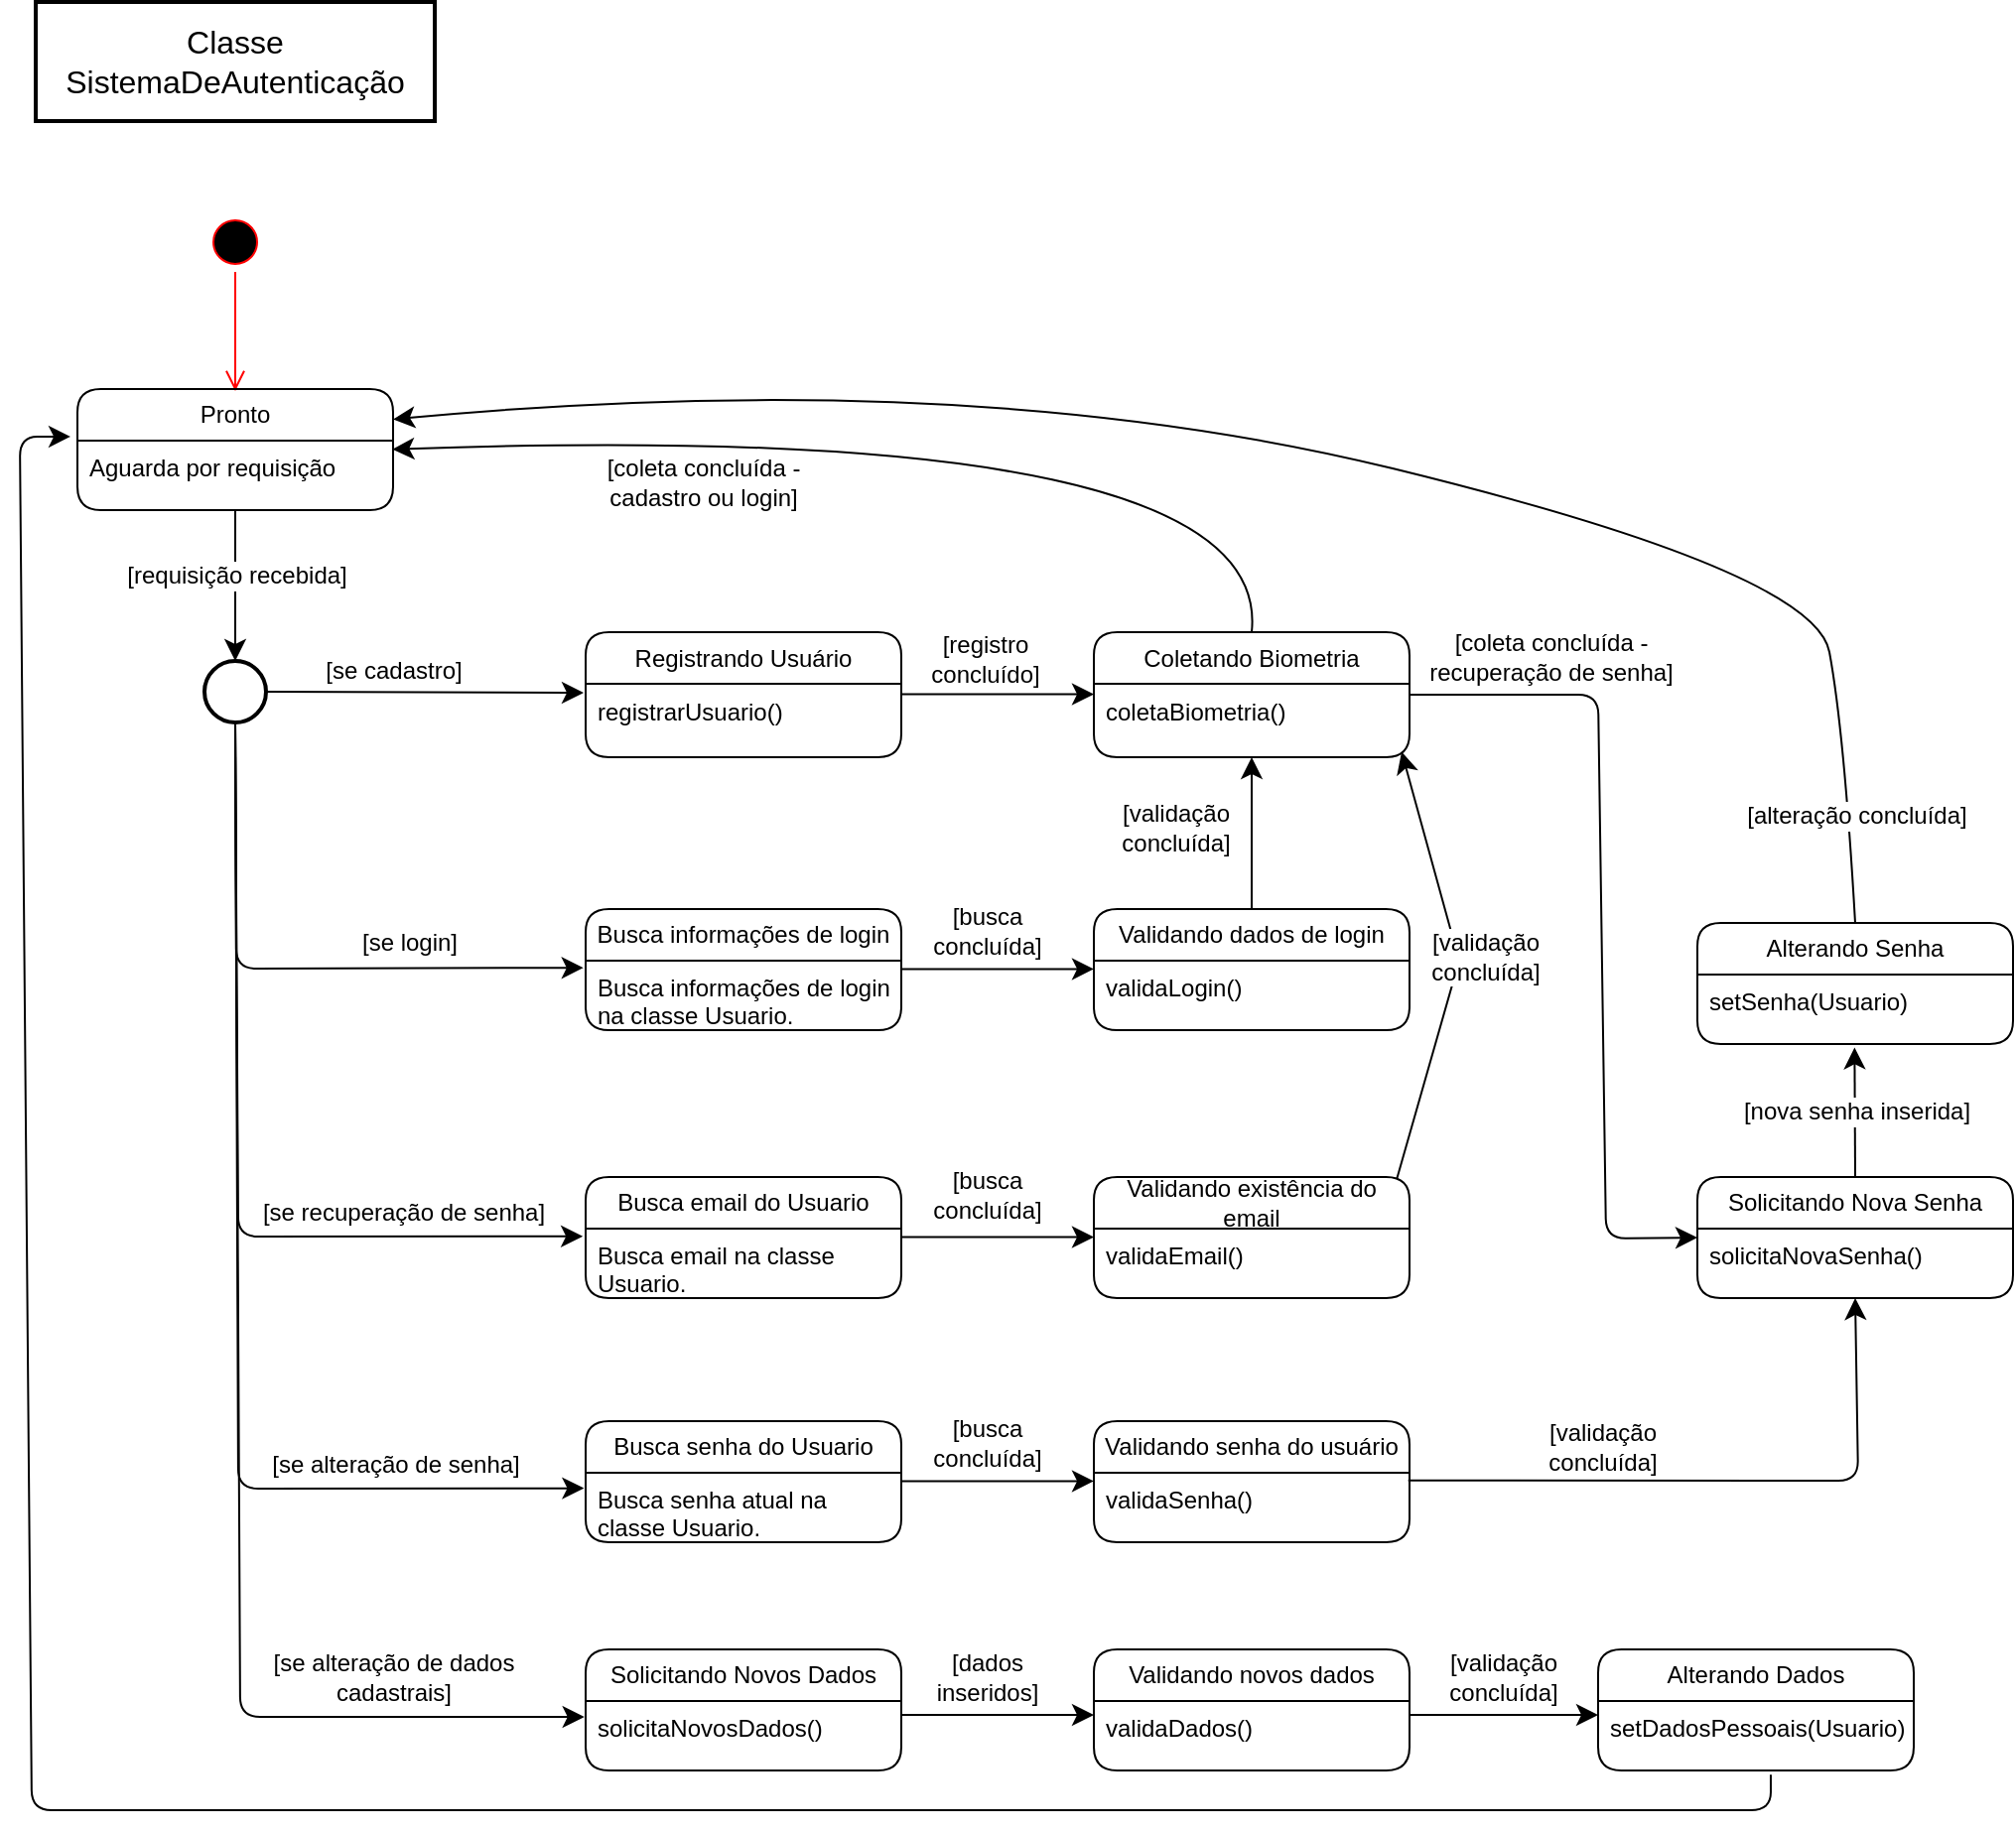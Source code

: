 <mxfile version="24.7.17">
  <diagram name="Page-1" id="gNuTheKCUGw8bozIIzxo">
    <mxGraphModel dx="2449" dy="1601" grid="0" gridSize="10" guides="1" tooltips="1" connect="1" arrows="1" fold="1" page="0" pageScale="1" pageWidth="850" pageHeight="1100" math="0" shadow="0">
      <root>
        <mxCell id="0" />
        <mxCell id="1" parent="0" />
        <mxCell id="5xexktItHSbGTKAqfjjY-1" value="Classe SistemaDeAutenticação" style="rounded=0;whiteSpace=wrap;html=1;strokeWidth=2;fontSize=16;" vertex="1" parent="1">
          <mxGeometry x="-208" y="-55" width="201" height="60" as="geometry" />
        </mxCell>
        <mxCell id="5xexktItHSbGTKAqfjjY-2" value="" style="ellipse;html=1;shape=startState;fillColor=#000000;strokeColor=#ff0000;" vertex="1" parent="1">
          <mxGeometry x="-122.5" y="51" width="30" height="30" as="geometry" />
        </mxCell>
        <mxCell id="5xexktItHSbGTKAqfjjY-3" value="" style="edgeStyle=orthogonalEdgeStyle;html=1;verticalAlign=bottom;endArrow=open;endSize=8;strokeColor=#ff0000;rounded=0;fontSize=12;curved=1;" edge="1" source="5xexktItHSbGTKAqfjjY-2" parent="1">
          <mxGeometry relative="1" as="geometry">
            <mxPoint x="-107.5" y="141" as="targetPoint" />
          </mxGeometry>
        </mxCell>
        <mxCell id="5xexktItHSbGTKAqfjjY-4" value="Registrando Usuário" style="swimlane;fontStyle=0;childLayout=stackLayout;horizontal=1;startSize=26;fillColor=none;horizontalStack=0;resizeParent=1;resizeParentMax=0;resizeLast=0;collapsible=1;marginBottom=0;whiteSpace=wrap;html=1;rounded=1;" vertex="1" parent="1">
          <mxGeometry x="69" y="262.5" width="159" height="63" as="geometry" />
        </mxCell>
        <mxCell id="5xexktItHSbGTKAqfjjY-5" value="registrarUsuario()" style="text;strokeColor=none;fillColor=none;align=left;verticalAlign=top;spacingLeft=4;spacingRight=4;overflow=hidden;rotatable=0;points=[[0,0.5],[1,0.5]];portConstraint=eastwest;whiteSpace=wrap;html=1;" vertex="1" parent="5xexktItHSbGTKAqfjjY-4">
          <mxGeometry y="26" width="159" height="37" as="geometry" />
        </mxCell>
        <mxCell id="5xexktItHSbGTKAqfjjY-47" style="edgeStyle=none;shape=connector;curved=0;rounded=1;orthogonalLoop=1;jettySize=auto;html=1;exitX=1;exitY=0.5;exitDx=0;exitDy=0;entryX=0;entryY=0.5;entryDx=0;entryDy=0;strokeColor=default;align=center;verticalAlign=middle;fontFamily=Helvetica;fontSize=12;fontColor=default;labelBackgroundColor=default;startSize=8;endArrow=classic;endSize=8;" edge="1" parent="1" source="5xexktItHSbGTKAqfjjY-8" target="5xexktItHSbGTKAqfjjY-45">
          <mxGeometry relative="1" as="geometry">
            <Array as="points">
              <mxPoint x="579" y="294" />
              <mxPoint x="583" y="568" />
            </Array>
          </mxGeometry>
        </mxCell>
        <mxCell id="5xexktItHSbGTKAqfjjY-8" value="Coletando Biometria" style="swimlane;fontStyle=0;childLayout=stackLayout;horizontal=1;startSize=26;fillColor=none;horizontalStack=0;resizeParent=1;resizeParentMax=0;resizeLast=0;collapsible=1;marginBottom=0;whiteSpace=wrap;html=1;rounded=1;" vertex="1" parent="1">
          <mxGeometry x="325" y="262.5" width="159" height="63" as="geometry" />
        </mxCell>
        <mxCell id="5xexktItHSbGTKAqfjjY-9" value="coletaBiometria()" style="text;strokeColor=none;fillColor=none;align=left;verticalAlign=top;spacingLeft=4;spacingRight=4;overflow=hidden;rotatable=0;points=[[0,0.5],[1,0.5]];portConstraint=eastwest;whiteSpace=wrap;html=1;" vertex="1" parent="5xexktItHSbGTKAqfjjY-8">
          <mxGeometry y="26" width="159" height="37" as="geometry" />
        </mxCell>
        <mxCell id="5xexktItHSbGTKAqfjjY-10" style="edgeStyle=none;curved=1;rounded=0;orthogonalLoop=1;jettySize=auto;html=1;exitX=1;exitY=0.5;exitDx=0;exitDy=0;entryX=0;entryY=0.5;entryDx=0;entryDy=0;fontSize=12;startSize=8;endSize=8;" edge="1" parent="1">
          <mxGeometry relative="1" as="geometry">
            <mxPoint x="228.0" y="293.76" as="sourcePoint" />
            <mxPoint x="325" y="293.76" as="targetPoint" />
          </mxGeometry>
        </mxCell>
        <mxCell id="5xexktItHSbGTKAqfjjY-20" value="[registro&lt;div&gt;concluído]&lt;/div&gt;" style="edgeLabel;html=1;align=center;verticalAlign=middle;resizable=0;points=[];fontSize=12;" vertex="1" connectable="0" parent="5xexktItHSbGTKAqfjjY-10">
          <mxGeometry x="-0.155" y="1" relative="1" as="geometry">
            <mxPoint x="1" y="-17" as="offset" />
          </mxGeometry>
        </mxCell>
        <mxCell id="5xexktItHSbGTKAqfjjY-11" value="" style="ellipse;whiteSpace=wrap;html=1;aspect=fixed;strokeWidth=2;" vertex="1" parent="1">
          <mxGeometry x="-123" y="277" width="31" height="31" as="geometry" />
        </mxCell>
        <mxCell id="5xexktItHSbGTKAqfjjY-15" style="edgeStyle=none;curved=1;rounded=0;orthogonalLoop=1;jettySize=auto;html=1;exitX=0.5;exitY=1;exitDx=0;exitDy=0;entryX=0.5;entryY=0;entryDx=0;entryDy=0;fontSize=12;startSize=8;endSize=8;" edge="1" parent="1" source="5xexktItHSbGTKAqfjjY-12" target="5xexktItHSbGTKAqfjjY-11">
          <mxGeometry relative="1" as="geometry" />
        </mxCell>
        <mxCell id="5xexktItHSbGTKAqfjjY-16" value="[requisição recebida]" style="edgeLabel;html=1;align=center;verticalAlign=middle;resizable=0;points=[];fontSize=12;" vertex="1" connectable="0" parent="5xexktItHSbGTKAqfjjY-15">
          <mxGeometry x="-0.143" relative="1" as="geometry">
            <mxPoint as="offset" />
          </mxGeometry>
        </mxCell>
        <mxCell id="5xexktItHSbGTKAqfjjY-12" value="Pronto" style="swimlane;fontStyle=0;childLayout=stackLayout;horizontal=1;startSize=26;fillColor=none;horizontalStack=0;resizeParent=1;resizeParentMax=0;resizeLast=0;collapsible=1;marginBottom=0;whiteSpace=wrap;html=1;rounded=1;" vertex="1" parent="1">
          <mxGeometry x="-187" y="140" width="159" height="61" as="geometry" />
        </mxCell>
        <mxCell id="5xexktItHSbGTKAqfjjY-13" value="Aguarda por requisição" style="text;strokeColor=none;fillColor=none;align=left;verticalAlign=top;spacingLeft=4;spacingRight=4;overflow=hidden;rotatable=0;points=[[0,0.5],[1,0.5]];portConstraint=eastwest;whiteSpace=wrap;html=1;" vertex="1" parent="5xexktItHSbGTKAqfjjY-12">
          <mxGeometry y="26" width="159" height="35" as="geometry" />
        </mxCell>
        <mxCell id="5xexktItHSbGTKAqfjjY-17" style="edgeStyle=none;curved=1;rounded=0;orthogonalLoop=1;jettySize=auto;html=1;exitX=1;exitY=0.5;exitDx=0;exitDy=0;fontSize=12;startSize=8;endSize=8;" edge="1" parent="1" source="5xexktItHSbGTKAqfjjY-11">
          <mxGeometry relative="1" as="geometry">
            <mxPoint x="68" y="293" as="targetPoint" />
          </mxGeometry>
        </mxCell>
        <mxCell id="5xexktItHSbGTKAqfjjY-18" value="[se cadastro]" style="edgeLabel;html=1;align=center;verticalAlign=middle;resizable=0;points=[];fontSize=12;" vertex="1" connectable="0" parent="5xexktItHSbGTKAqfjjY-17">
          <mxGeometry x="-0.278" relative="1" as="geometry">
            <mxPoint x="6" y="-11" as="offset" />
          </mxGeometry>
        </mxCell>
        <mxCell id="5xexktItHSbGTKAqfjjY-19" style="edgeStyle=none;curved=1;rounded=0;orthogonalLoop=1;jettySize=auto;html=1;exitX=0.5;exitY=0;exitDx=0;exitDy=0;entryX=0.998;entryY=0.124;entryDx=0;entryDy=0;entryPerimeter=0;fontSize=12;startSize=8;endSize=8;" edge="1" parent="1" source="5xexktItHSbGTKAqfjjY-8" target="5xexktItHSbGTKAqfjjY-13">
          <mxGeometry relative="1" as="geometry">
            <Array as="points">
              <mxPoint x="416" y="155" />
            </Array>
          </mxGeometry>
        </mxCell>
        <mxCell id="5xexktItHSbGTKAqfjjY-22" value="[coleta concluída -&lt;div&gt;cadastro ou login]&lt;/div&gt;" style="edgeLabel;html=1;align=center;verticalAlign=middle;resizable=0;points=[];fontSize=12;" vertex="1" connectable="0" parent="5xexktItHSbGTKAqfjjY-19">
          <mxGeometry x="0.333" y="4" relative="1" as="geometry">
            <mxPoint x="-28" y="19" as="offset" />
          </mxGeometry>
        </mxCell>
        <mxCell id="5xexktItHSbGTKAqfjjY-23" value="Busca informações de login" style="swimlane;fontStyle=0;childLayout=stackLayout;horizontal=1;startSize=26;fillColor=none;horizontalStack=0;resizeParent=1;resizeParentMax=0;resizeLast=0;collapsible=1;marginBottom=0;whiteSpace=wrap;html=1;rounded=1;" vertex="1" parent="1">
          <mxGeometry x="69" y="402" width="159" height="61" as="geometry" />
        </mxCell>
        <mxCell id="5xexktItHSbGTKAqfjjY-24" value="Busca informações de login&lt;div&gt;na classe Usuario.&lt;/div&gt;" style="text;strokeColor=none;fillColor=none;align=left;verticalAlign=top;spacingLeft=4;spacingRight=4;overflow=hidden;rotatable=0;points=[[0,0.5],[1,0.5]];portConstraint=eastwest;whiteSpace=wrap;html=1;" vertex="1" parent="5xexktItHSbGTKAqfjjY-23">
          <mxGeometry y="26" width="159" height="35" as="geometry" />
        </mxCell>
        <mxCell id="5xexktItHSbGTKAqfjjY-25" style="edgeStyle=none;curved=0;rounded=1;orthogonalLoop=1;jettySize=auto;html=1;exitX=0.5;exitY=1;exitDx=0;exitDy=0;entryX=-0.007;entryY=0.102;entryDx=0;entryDy=0;entryPerimeter=0;fontSize=12;startSize=8;endSize=8;" edge="1" parent="1" source="5xexktItHSbGTKAqfjjY-11" target="5xexktItHSbGTKAqfjjY-24">
          <mxGeometry relative="1" as="geometry">
            <Array as="points">
              <mxPoint x="-107" y="432" />
            </Array>
          </mxGeometry>
        </mxCell>
        <mxCell id="5xexktItHSbGTKAqfjjY-26" value="[se login]" style="edgeLabel;html=1;align=center;verticalAlign=middle;resizable=0;points=[];fontSize=12;" vertex="1" connectable="0" parent="1">
          <mxGeometry x="-20.003" y="418.999" as="geometry" />
        </mxCell>
        <mxCell id="5xexktItHSbGTKAqfjjY-31" style="edgeStyle=none;shape=connector;curved=0;rounded=1;orthogonalLoop=1;jettySize=auto;html=1;exitX=0.5;exitY=0;exitDx=0;exitDy=0;entryX=0.5;entryY=1;entryDx=0;entryDy=0;strokeColor=default;align=center;verticalAlign=middle;fontFamily=Helvetica;fontSize=12;fontColor=default;labelBackgroundColor=default;startSize=8;endArrow=classic;endSize=8;" edge="1" parent="1" source="5xexktItHSbGTKAqfjjY-28" target="5xexktItHSbGTKAqfjjY-8">
          <mxGeometry relative="1" as="geometry" />
        </mxCell>
        <mxCell id="5xexktItHSbGTKAqfjjY-28" value="Validando dados de login" style="swimlane;fontStyle=0;childLayout=stackLayout;horizontal=1;startSize=26;fillColor=none;horizontalStack=0;resizeParent=1;resizeParentMax=0;resizeLast=0;collapsible=1;marginBottom=0;whiteSpace=wrap;html=1;rounded=1;" vertex="1" parent="1">
          <mxGeometry x="325" y="402" width="159" height="61" as="geometry" />
        </mxCell>
        <mxCell id="5xexktItHSbGTKAqfjjY-29" value="validaLogin()" style="text;strokeColor=none;fillColor=none;align=left;verticalAlign=top;spacingLeft=4;spacingRight=4;overflow=hidden;rotatable=0;points=[[0,0.5],[1,0.5]];portConstraint=eastwest;whiteSpace=wrap;html=1;" vertex="1" parent="5xexktItHSbGTKAqfjjY-28">
          <mxGeometry y="26" width="159" height="35" as="geometry" />
        </mxCell>
        <mxCell id="5xexktItHSbGTKAqfjjY-30" style="edgeStyle=none;shape=connector;curved=0;rounded=1;orthogonalLoop=1;jettySize=auto;html=1;exitX=1;exitY=0.5;exitDx=0;exitDy=0;entryX=0;entryY=0.5;entryDx=0;entryDy=0;strokeColor=default;align=center;verticalAlign=middle;fontFamily=Helvetica;fontSize=12;fontColor=default;labelBackgroundColor=default;startSize=8;endArrow=classic;endSize=8;" edge="1" parent="1">
          <mxGeometry relative="1" as="geometry">
            <mxPoint x="228" y="432.21" as="sourcePoint" />
            <mxPoint x="325" y="432.21" as="targetPoint" />
          </mxGeometry>
        </mxCell>
        <mxCell id="5xexktItHSbGTKAqfjjY-32" value="Busca email do Usuario" style="swimlane;fontStyle=0;childLayout=stackLayout;horizontal=1;startSize=26;fillColor=none;horizontalStack=0;resizeParent=1;resizeParentMax=0;resizeLast=0;collapsible=1;marginBottom=0;whiteSpace=wrap;html=1;rounded=1;" vertex="1" parent="1">
          <mxGeometry x="69" y="537" width="159" height="61" as="geometry" />
        </mxCell>
        <mxCell id="5xexktItHSbGTKAqfjjY-33" value="Busca email&amp;nbsp;&lt;span style=&quot;background-color: initial;&quot;&gt;na classe Usuario.&lt;/span&gt;" style="text;strokeColor=none;fillColor=none;align=left;verticalAlign=top;spacingLeft=4;spacingRight=4;overflow=hidden;rotatable=0;points=[[0,0.5],[1,0.5]];portConstraint=eastwest;whiteSpace=wrap;html=1;" vertex="1" parent="5xexktItHSbGTKAqfjjY-32">
          <mxGeometry y="26" width="159" height="35" as="geometry" />
        </mxCell>
        <mxCell id="5xexktItHSbGTKAqfjjY-34" style="edgeStyle=none;shape=connector;curved=0;rounded=1;orthogonalLoop=1;jettySize=auto;html=1;exitX=0.5;exitY=1;exitDx=0;exitDy=0;entryX=-0.009;entryY=0.111;entryDx=0;entryDy=0;entryPerimeter=0;strokeColor=default;align=center;verticalAlign=middle;fontFamily=Helvetica;fontSize=12;fontColor=default;labelBackgroundColor=default;startSize=8;endArrow=classic;endSize=8;" edge="1" parent="1" source="5xexktItHSbGTKAqfjjY-11" target="5xexktItHSbGTKAqfjjY-33">
          <mxGeometry relative="1" as="geometry">
            <Array as="points">
              <mxPoint x="-106" y="567" />
            </Array>
          </mxGeometry>
        </mxCell>
        <mxCell id="5xexktItHSbGTKAqfjjY-35" value="[se recuperação de senha]" style="edgeLabel;html=1;align=center;verticalAlign=middle;resizable=0;points=[];fontSize=12;fontFamily=Helvetica;fontColor=default;labelBackgroundColor=default;" vertex="1" connectable="0" parent="5xexktItHSbGTKAqfjjY-34">
          <mxGeometry x="0.585" y="1" relative="1" as="geometry">
            <mxPoint x="-1" y="-11" as="offset" />
          </mxGeometry>
        </mxCell>
        <mxCell id="5xexktItHSbGTKAqfjjY-36" value="Validando existência do email" style="swimlane;fontStyle=0;childLayout=stackLayout;horizontal=1;startSize=26;fillColor=none;horizontalStack=0;resizeParent=1;resizeParentMax=0;resizeLast=0;collapsible=1;marginBottom=0;whiteSpace=wrap;html=1;rounded=1;" vertex="1" parent="1">
          <mxGeometry x="325" y="537" width="159" height="61" as="geometry" />
        </mxCell>
        <mxCell id="5xexktItHSbGTKAqfjjY-37" value="validaEmail()" style="text;strokeColor=none;fillColor=none;align=left;verticalAlign=top;spacingLeft=4;spacingRight=4;overflow=hidden;rotatable=0;points=[[0,0.5],[1,0.5]];portConstraint=eastwest;whiteSpace=wrap;html=1;" vertex="1" parent="5xexktItHSbGTKAqfjjY-36">
          <mxGeometry y="26" width="159" height="35" as="geometry" />
        </mxCell>
        <mxCell id="5xexktItHSbGTKAqfjjY-39" style="edgeStyle=none;shape=connector;curved=0;rounded=1;orthogonalLoop=1;jettySize=auto;html=1;exitX=0.96;exitY=0.014;exitDx=0;exitDy=0;entryX=0.975;entryY=0.926;entryDx=0;entryDy=0;entryPerimeter=0;strokeColor=default;align=center;verticalAlign=middle;fontFamily=Helvetica;fontSize=12;fontColor=default;labelBackgroundColor=default;startSize=8;endArrow=classic;endSize=8;exitPerimeter=0;" edge="1" parent="1" source="5xexktItHSbGTKAqfjjY-36" target="5xexktItHSbGTKAqfjjY-9">
          <mxGeometry relative="1" as="geometry">
            <Array as="points">
              <mxPoint x="509" y="428" />
            </Array>
          </mxGeometry>
        </mxCell>
        <mxCell id="5xexktItHSbGTKAqfjjY-40" value="[busca&lt;div&gt;concluída]&lt;/div&gt;" style="edgeLabel;html=1;align=center;verticalAlign=middle;resizable=0;points=[];fontSize=12;" vertex="1" connectable="0" parent="1">
          <mxGeometry x="271.002" y="413.0" as="geometry" />
        </mxCell>
        <mxCell id="5xexktItHSbGTKAqfjjY-41" value="[validação&lt;div&gt;concluída]&lt;/div&gt;" style="edgeLabel;html=1;align=center;verticalAlign=middle;resizable=0;points=[];fontSize=12;" vertex="1" connectable="0" parent="1">
          <mxGeometry x="366.002" y="361.0" as="geometry" />
        </mxCell>
        <mxCell id="5xexktItHSbGTKAqfjjY-42" value="[validação&lt;div&gt;concluída]&lt;/div&gt;" style="edgeLabel;html=1;align=center;verticalAlign=middle;resizable=0;points=[];fontSize=12;" vertex="1" connectable="0" parent="1">
          <mxGeometry x="522.002" y="426.0" as="geometry" />
        </mxCell>
        <mxCell id="5xexktItHSbGTKAqfjjY-43" style="edgeStyle=none;shape=connector;curved=0;rounded=1;orthogonalLoop=1;jettySize=auto;html=1;exitX=1;exitY=0.5;exitDx=0;exitDy=0;entryX=0;entryY=0.5;entryDx=0;entryDy=0;strokeColor=default;align=center;verticalAlign=middle;fontFamily=Helvetica;fontSize=12;fontColor=default;labelBackgroundColor=default;startSize=8;endArrow=classic;endSize=8;" edge="1" parent="1">
          <mxGeometry relative="1" as="geometry">
            <mxPoint x="228.0" y="567.26" as="sourcePoint" />
            <mxPoint x="325" y="567.26" as="targetPoint" />
          </mxGeometry>
        </mxCell>
        <mxCell id="5xexktItHSbGTKAqfjjY-44" value="[busca&lt;div&gt;concluída]&lt;/div&gt;" style="edgeLabel;html=1;align=center;verticalAlign=middle;resizable=0;points=[];fontSize=12;" vertex="1" connectable="0" parent="1">
          <mxGeometry x="271.002" y="546.0" as="geometry" />
        </mxCell>
        <mxCell id="5xexktItHSbGTKAqfjjY-45" value="Solicitando Nova Senha" style="swimlane;fontStyle=0;childLayout=stackLayout;horizontal=1;startSize=26;fillColor=none;horizontalStack=0;resizeParent=1;resizeParentMax=0;resizeLast=0;collapsible=1;marginBottom=0;whiteSpace=wrap;html=1;rounded=1;" vertex="1" parent="1">
          <mxGeometry x="629" y="537" width="159" height="61" as="geometry" />
        </mxCell>
        <mxCell id="5xexktItHSbGTKAqfjjY-46" value="solicitaNovaSenha()" style="text;strokeColor=none;fillColor=none;align=left;verticalAlign=top;spacingLeft=4;spacingRight=4;overflow=hidden;rotatable=0;points=[[0,0.5],[1,0.5]];portConstraint=eastwest;whiteSpace=wrap;html=1;" vertex="1" parent="5xexktItHSbGTKAqfjjY-45">
          <mxGeometry y="26" width="159" height="35" as="geometry" />
        </mxCell>
        <mxCell id="5xexktItHSbGTKAqfjjY-51" value="[coleta concluída -&lt;div&gt;recuperação de senha]&lt;/div&gt;" style="edgeLabel;html=1;align=center;verticalAlign=middle;resizable=0;points=[];fontSize=12;" vertex="1" connectable="0" parent="1">
          <mxGeometry x="554.995" y="275.005" as="geometry" />
        </mxCell>
        <mxCell id="5xexktItHSbGTKAqfjjY-57" style="edgeStyle=none;shape=connector;curved=1;rounded=0;orthogonalLoop=1;jettySize=auto;html=1;exitX=0.5;exitY=0;exitDx=0;exitDy=0;entryX=1;entryY=0.25;entryDx=0;entryDy=0;strokeColor=default;align=center;verticalAlign=middle;fontFamily=Helvetica;fontSize=12;fontColor=default;labelBackgroundColor=default;startSize=8;endArrow=classic;endSize=8;" edge="1" parent="1" source="5xexktItHSbGTKAqfjjY-52" target="5xexktItHSbGTKAqfjjY-12">
          <mxGeometry relative="1" as="geometry">
            <Array as="points">
              <mxPoint x="703" y="313" />
              <mxPoint x="688" y="232" />
              <mxPoint x="263" y="128" />
            </Array>
          </mxGeometry>
        </mxCell>
        <mxCell id="5xexktItHSbGTKAqfjjY-58" value="[alteração concluída]" style="edgeLabel;html=1;align=center;verticalAlign=middle;resizable=0;points=[];fontSize=12;fontFamily=Helvetica;fontColor=default;labelBackgroundColor=default;" vertex="1" connectable="0" parent="5xexktItHSbGTKAqfjjY-57">
          <mxGeometry x="-0.881" y="1" relative="1" as="geometry">
            <mxPoint x="4" as="offset" />
          </mxGeometry>
        </mxCell>
        <mxCell id="5xexktItHSbGTKAqfjjY-52" value="Alterando Senha" style="swimlane;fontStyle=0;childLayout=stackLayout;horizontal=1;startSize=26;fillColor=none;horizontalStack=0;resizeParent=1;resizeParentMax=0;resizeLast=0;collapsible=1;marginBottom=0;whiteSpace=wrap;html=1;rounded=1;" vertex="1" parent="1">
          <mxGeometry x="629" y="409" width="159" height="61" as="geometry" />
        </mxCell>
        <mxCell id="5xexktItHSbGTKAqfjjY-53" value="setSenha(Usuario)" style="text;strokeColor=none;fillColor=none;align=left;verticalAlign=top;spacingLeft=4;spacingRight=4;overflow=hidden;rotatable=0;points=[[0,0.5],[1,0.5]];portConstraint=eastwest;whiteSpace=wrap;html=1;" vertex="1" parent="5xexktItHSbGTKAqfjjY-52">
          <mxGeometry y="26" width="159" height="35" as="geometry" />
        </mxCell>
        <mxCell id="5xexktItHSbGTKAqfjjY-54" style="edgeStyle=none;shape=connector;curved=0;rounded=1;orthogonalLoop=1;jettySize=auto;html=1;exitX=0.5;exitY=0;exitDx=0;exitDy=0;entryX=0.498;entryY=1.049;entryDx=0;entryDy=0;entryPerimeter=0;strokeColor=default;align=center;verticalAlign=middle;fontFamily=Helvetica;fontSize=12;fontColor=default;labelBackgroundColor=default;startSize=8;endArrow=classic;endSize=8;" edge="1" parent="1" source="5xexktItHSbGTKAqfjjY-45" target="5xexktItHSbGTKAqfjjY-53">
          <mxGeometry relative="1" as="geometry" />
        </mxCell>
        <mxCell id="5xexktItHSbGTKAqfjjY-55" value="[nova senha inserida]" style="edgeLabel;html=1;align=center;verticalAlign=middle;resizable=0;points=[];fontSize=12;fontFamily=Helvetica;fontColor=default;labelBackgroundColor=default;" vertex="1" connectable="0" parent="5xexktItHSbGTKAqfjjY-54">
          <mxGeometry x="0.028" relative="1" as="geometry">
            <mxPoint as="offset" />
          </mxGeometry>
        </mxCell>
        <mxCell id="5xexktItHSbGTKAqfjjY-59" value="Busca senha do Usuario" style="swimlane;fontStyle=0;childLayout=stackLayout;horizontal=1;startSize=26;fillColor=none;horizontalStack=0;resizeParent=1;resizeParentMax=0;resizeLast=0;collapsible=1;marginBottom=0;whiteSpace=wrap;html=1;rounded=1;" vertex="1" parent="1">
          <mxGeometry x="69" y="660" width="159" height="61" as="geometry" />
        </mxCell>
        <mxCell id="5xexktItHSbGTKAqfjjY-60" value="Busca senha atual&amp;nbsp;&lt;span style=&quot;background-color: initial;&quot;&gt;na classe Usuario.&lt;/span&gt;" style="text;strokeColor=none;fillColor=none;align=left;verticalAlign=top;spacingLeft=4;spacingRight=4;overflow=hidden;rotatable=0;points=[[0,0.5],[1,0.5]];portConstraint=eastwest;whiteSpace=wrap;html=1;" vertex="1" parent="5xexktItHSbGTKAqfjjY-59">
          <mxGeometry y="26" width="159" height="35" as="geometry" />
        </mxCell>
        <mxCell id="5xexktItHSbGTKAqfjjY-61" style="edgeStyle=none;shape=connector;curved=0;rounded=1;orthogonalLoop=1;jettySize=auto;html=1;exitX=0.5;exitY=1;exitDx=0;exitDy=0;entryX=-0.005;entryY=0.223;entryDx=0;entryDy=0;entryPerimeter=0;strokeColor=default;align=center;verticalAlign=middle;fontFamily=Helvetica;fontSize=12;fontColor=default;labelBackgroundColor=default;startSize=8;endArrow=classic;endSize=8;" edge="1" parent="1" source="5xexktItHSbGTKAqfjjY-11" target="5xexktItHSbGTKAqfjjY-60">
          <mxGeometry relative="1" as="geometry">
            <Array as="points">
              <mxPoint x="-106" y="694" />
            </Array>
          </mxGeometry>
        </mxCell>
        <mxCell id="5xexktItHSbGTKAqfjjY-62" value="[se alteração de senha]" style="edgeLabel;html=1;align=center;verticalAlign=middle;resizable=0;points=[];fontSize=12;fontFamily=Helvetica;fontColor=default;labelBackgroundColor=default;" vertex="1" connectable="0" parent="5xexktItHSbGTKAqfjjY-61">
          <mxGeometry x="0.648" relative="1" as="geometry">
            <mxPoint x="3" y="-12" as="offset" />
          </mxGeometry>
        </mxCell>
        <mxCell id="5xexktItHSbGTKAqfjjY-64" value="Validando senha do usuário" style="swimlane;fontStyle=0;childLayout=stackLayout;horizontal=1;startSize=26;fillColor=none;horizontalStack=0;resizeParent=1;resizeParentMax=0;resizeLast=0;collapsible=1;marginBottom=0;whiteSpace=wrap;html=1;rounded=1;" vertex="1" parent="1">
          <mxGeometry x="325" y="660" width="159" height="61" as="geometry" />
        </mxCell>
        <mxCell id="5xexktItHSbGTKAqfjjY-65" value="validaSenha()" style="text;strokeColor=none;fillColor=none;align=left;verticalAlign=top;spacingLeft=4;spacingRight=4;overflow=hidden;rotatable=0;points=[[0,0.5],[1,0.5]];portConstraint=eastwest;whiteSpace=wrap;html=1;" vertex="1" parent="5xexktItHSbGTKAqfjjY-64">
          <mxGeometry y="26" width="159" height="35" as="geometry" />
        </mxCell>
        <mxCell id="5xexktItHSbGTKAqfjjY-66" style="edgeStyle=none;shape=connector;curved=0;rounded=1;orthogonalLoop=1;jettySize=auto;html=1;exitX=1;exitY=0.5;exitDx=0;exitDy=0;entryX=0;entryY=0.5;entryDx=0;entryDy=0;strokeColor=default;align=center;verticalAlign=middle;fontFamily=Helvetica;fontSize=12;fontColor=default;labelBackgroundColor=default;startSize=8;endArrow=classic;endSize=8;" edge="1" parent="1">
          <mxGeometry relative="1" as="geometry">
            <mxPoint x="228" y="690.21" as="sourcePoint" />
            <mxPoint x="325" y="690.21" as="targetPoint" />
          </mxGeometry>
        </mxCell>
        <mxCell id="5xexktItHSbGTKAqfjjY-67" style="edgeStyle=none;shape=connector;curved=0;rounded=1;orthogonalLoop=1;jettySize=auto;html=1;exitX=0.996;exitY=0.11;exitDx=0;exitDy=0;entryX=0.5;entryY=1;entryDx=0;entryDy=0;strokeColor=default;align=center;verticalAlign=middle;fontFamily=Helvetica;fontSize=12;fontColor=default;labelBackgroundColor=default;startSize=8;endArrow=classic;endSize=8;exitPerimeter=0;" edge="1" parent="1" source="5xexktItHSbGTKAqfjjY-65" target="5xexktItHSbGTKAqfjjY-45">
          <mxGeometry relative="1" as="geometry">
            <Array as="points">
              <mxPoint x="710" y="690" />
            </Array>
          </mxGeometry>
        </mxCell>
        <mxCell id="5xexktItHSbGTKAqfjjY-68" value="[validação&lt;div&gt;concluída]&lt;/div&gt;" style="edgeLabel;html=1;align=center;verticalAlign=middle;resizable=0;points=[];fontSize=12;" vertex="1" connectable="0" parent="1">
          <mxGeometry x="581.002" y="673.0" as="geometry" />
        </mxCell>
        <mxCell id="5xexktItHSbGTKAqfjjY-69" value="Solicitando Novos Dados" style="swimlane;fontStyle=0;childLayout=stackLayout;horizontal=1;startSize=26;fillColor=none;horizontalStack=0;resizeParent=1;resizeParentMax=0;resizeLast=0;collapsible=1;marginBottom=0;whiteSpace=wrap;html=1;rounded=1;" vertex="1" parent="1">
          <mxGeometry x="69" y="775" width="159" height="61" as="geometry" />
        </mxCell>
        <mxCell id="5xexktItHSbGTKAqfjjY-70" value="solicitaNovosDados()" style="text;strokeColor=none;fillColor=none;align=left;verticalAlign=top;spacingLeft=4;spacingRight=4;overflow=hidden;rotatable=0;points=[[0,0.5],[1,0.5]];portConstraint=eastwest;whiteSpace=wrap;html=1;" vertex="1" parent="5xexktItHSbGTKAqfjjY-69">
          <mxGeometry y="26" width="159" height="35" as="geometry" />
        </mxCell>
        <mxCell id="5xexktItHSbGTKAqfjjY-71" value="Validando novos dados" style="swimlane;fontStyle=0;childLayout=stackLayout;horizontal=1;startSize=26;fillColor=none;horizontalStack=0;resizeParent=1;resizeParentMax=0;resizeLast=0;collapsible=1;marginBottom=0;whiteSpace=wrap;html=1;rounded=1;" vertex="1" parent="1">
          <mxGeometry x="325" y="775" width="159" height="61" as="geometry" />
        </mxCell>
        <mxCell id="5xexktItHSbGTKAqfjjY-72" value="validaDados()" style="text;strokeColor=none;fillColor=none;align=left;verticalAlign=top;spacingLeft=4;spacingRight=4;overflow=hidden;rotatable=0;points=[[0,0.5],[1,0.5]];portConstraint=eastwest;whiteSpace=wrap;html=1;" vertex="1" parent="5xexktItHSbGTKAqfjjY-71">
          <mxGeometry y="26" width="159" height="35" as="geometry" />
        </mxCell>
        <mxCell id="5xexktItHSbGTKAqfjjY-73" style="edgeStyle=none;shape=connector;curved=0;rounded=1;orthogonalLoop=1;jettySize=auto;html=1;exitX=1;exitY=0.5;exitDx=0;exitDy=0;entryX=0;entryY=0.5;entryDx=0;entryDy=0;strokeColor=default;align=center;verticalAlign=middle;fontFamily=Helvetica;fontSize=12;fontColor=default;labelBackgroundColor=default;startSize=8;endArrow=classic;endSize=8;" edge="1" parent="1">
          <mxGeometry relative="1" as="geometry">
            <mxPoint x="228" y="808.0" as="sourcePoint" />
            <mxPoint x="325" y="808.0" as="targetPoint" />
          </mxGeometry>
        </mxCell>
        <mxCell id="5xexktItHSbGTKAqfjjY-74" value="[busca&lt;div&gt;concluída]&lt;/div&gt;" style="edgeLabel;html=1;align=center;verticalAlign=middle;resizable=0;points=[];fontSize=12;" vertex="1" connectable="0" parent="1">
          <mxGeometry x="271.002" y="671.0" as="geometry" />
        </mxCell>
        <mxCell id="5xexktItHSbGTKAqfjjY-75" value="[dados&lt;div&gt;inseridos]&lt;/div&gt;" style="edgeLabel;html=1;align=center;verticalAlign=middle;resizable=0;points=[];fontSize=12;" vertex="1" connectable="0" parent="1">
          <mxGeometry x="271.002" y="789.0" as="geometry" />
        </mxCell>
        <mxCell id="5xexktItHSbGTKAqfjjY-76" style="edgeStyle=none;shape=connector;curved=0;rounded=1;orthogonalLoop=1;jettySize=auto;html=1;exitX=0.5;exitY=1;exitDx=0;exitDy=0;entryX=-0.004;entryY=0.229;entryDx=0;entryDy=0;entryPerimeter=0;strokeColor=default;align=center;verticalAlign=middle;fontFamily=Helvetica;fontSize=12;fontColor=default;labelBackgroundColor=default;startSize=8;endArrow=classic;endSize=8;" edge="1" parent="1" source="5xexktItHSbGTKAqfjjY-11" target="5xexktItHSbGTKAqfjjY-70">
          <mxGeometry relative="1" as="geometry">
            <Array as="points">
              <mxPoint x="-105" y="809" />
            </Array>
          </mxGeometry>
        </mxCell>
        <mxCell id="5xexktItHSbGTKAqfjjY-77" value="[se alteração de dados&lt;div&gt;cadastrais]&lt;/div&gt;" style="edgeLabel;html=1;align=center;verticalAlign=middle;resizable=0;points=[];fontSize=12;fontFamily=Helvetica;fontColor=default;labelBackgroundColor=default;" vertex="1" connectable="0" parent="1">
          <mxGeometry x="-27.996" y="788.995" as="geometry" />
        </mxCell>
        <mxCell id="5xexktItHSbGTKAqfjjY-79" value="Alterando Dados" style="swimlane;fontStyle=0;childLayout=stackLayout;horizontal=1;startSize=26;fillColor=none;horizontalStack=0;resizeParent=1;resizeParentMax=0;resizeLast=0;collapsible=1;marginBottom=0;whiteSpace=wrap;html=1;rounded=1;" vertex="1" parent="1">
          <mxGeometry x="579" y="775" width="159" height="61" as="geometry" />
        </mxCell>
        <mxCell id="5xexktItHSbGTKAqfjjY-80" value="setDadosPessoais(Usuario)" style="text;strokeColor=none;fillColor=none;align=left;verticalAlign=top;spacingLeft=4;spacingRight=4;overflow=hidden;rotatable=0;points=[[0,0.5],[1,0.5]];portConstraint=eastwest;whiteSpace=wrap;html=1;" vertex="1" parent="5xexktItHSbGTKAqfjjY-79">
          <mxGeometry y="26" width="159" height="35" as="geometry" />
        </mxCell>
        <mxCell id="5xexktItHSbGTKAqfjjY-81" style="edgeStyle=none;shape=connector;curved=0;rounded=1;orthogonalLoop=1;jettySize=auto;html=1;exitX=1;exitY=0.5;exitDx=0;exitDy=0;entryX=0;entryY=0.5;entryDx=0;entryDy=0;strokeColor=default;align=center;verticalAlign=middle;fontFamily=Helvetica;fontSize=12;fontColor=default;labelBackgroundColor=default;startSize=8;endArrow=classic;endSize=8;" edge="1" parent="1">
          <mxGeometry relative="1" as="geometry">
            <mxPoint x="484.0" y="808.0" as="sourcePoint" />
            <mxPoint x="579" y="808.0" as="targetPoint" />
          </mxGeometry>
        </mxCell>
        <mxCell id="5xexktItHSbGTKAqfjjY-82" value="[validação&lt;div&gt;concluída]&lt;/div&gt;" style="edgeLabel;html=1;align=center;verticalAlign=middle;resizable=0;points=[];fontSize=12;" vertex="1" connectable="0" parent="1">
          <mxGeometry x="531.002" y="789.0" as="geometry" />
        </mxCell>
        <mxCell id="5xexktItHSbGTKAqfjjY-83" style="edgeStyle=none;shape=connector;curved=0;rounded=1;orthogonalLoop=1;jettySize=auto;html=1;exitX=0.547;exitY=1.059;exitDx=0;exitDy=0;entryX=-0.022;entryY=-0.059;entryDx=0;entryDy=0;entryPerimeter=0;strokeColor=default;align=center;verticalAlign=middle;fontFamily=Helvetica;fontSize=12;fontColor=default;labelBackgroundColor=default;startSize=8;endArrow=classic;endSize=8;exitPerimeter=0;" edge="1" parent="1" source="5xexktItHSbGTKAqfjjY-80" target="5xexktItHSbGTKAqfjjY-13">
          <mxGeometry relative="1" as="geometry">
            <Array as="points">
              <mxPoint x="666" y="856" />
              <mxPoint x="-210" y="856" />
              <mxPoint x="-216" y="164" />
            </Array>
          </mxGeometry>
        </mxCell>
      </root>
    </mxGraphModel>
  </diagram>
</mxfile>
